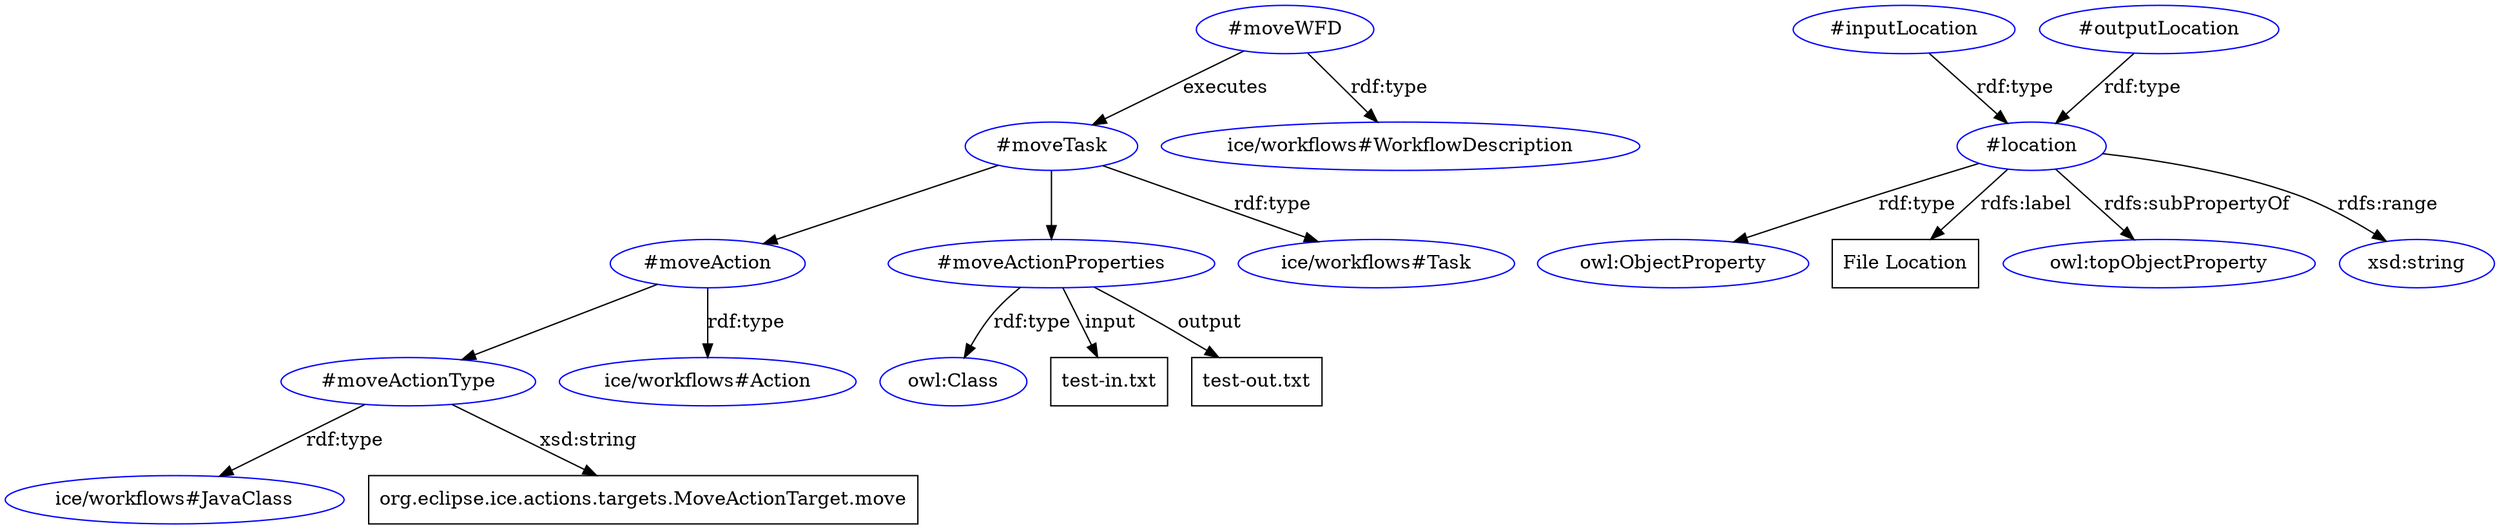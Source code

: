 digraph{
  charset="utf-8";

  // Edges
  "R#moveActionType" -> "Rice/workflows#JavaClass" [label="rdf:type"];
  "R#moveActionType" -> "Lorg.eclipse.ice.actions.targets.MoveActionTarget.move" [label="xsd:string"];
  "R#moveAction" -> "Rice/workflows#Action" [label="rdf:type"];
  "R#moveAction" -> "R#moveActionType" [label=""];
  "R#location" -> "Rhttp://www.w3.org/2002/07/owl#ObjectProperty" [label="rdf:type"];
  "R#location" -> "LFile Location" [label="rdfs:label"];
  "R#location" -> "Rhttp://www.w3.org/2002/07/owl#topObjectProperty" [label="rdfs:subPropertyOf"];
  "R#location" -> "Rhttp://www.w3.org/2001/XMLSchema#string" [label="rdfs:range"];
  "R#inputLocation" -> "R#location" [label="rdf:type"];
  "R#outputLocation" -> "R#location" [label="rdf:type"];
  "R#moveActionProperties" -> "Rhttp://www.w3.org/2002/07/owl#Class" [label="rdf:type"];
  "R#moveActionProperties" -> "Ltest-in.txt" [label="input"];
  "R#moveActionProperties" -> "Ltest-out.txt" [label="output"];
  "R#moveTask" -> "Rice/workflows#Task" [label="rdf:type"];
  "R#moveTask" -> "R#moveAction" [label=""];
  "R#moveTask" -> "R#moveActionProperties" [label=""];
  "R#moveWFD" -> "Rice/workflows#WorkflowDescription" [label="rdf:type"];
  "R#moveWFD" -> "R#moveTask" [label="executes"];

  // Nodes
  "LFile Location" [label="File Location",shape=record];
  "Lorg.eclipse.ice.actions.targets.MoveActionTarget.move" [label="org.eclipse.ice.actions.targets.MoveActionTarget.move",shape=record];
  "Ltest-in.txt" [label="test-in.txt",shape=record];
  "Ltest-out.txt" [label="test-out.txt",shape=record];
  "R#inputLocation" [URL="#inputLocation",label="#inputLocation",shape=ellipse,color=blue];
  "R#location" [URL="#location",label="#location",shape=ellipse,color=blue];
  "R#moveAction" [URL="#moveAction",label="#moveAction",shape=ellipse,color=blue];
  "R#moveActionProperties" [URL="#moveActionProperties",label="#moveActionProperties",shape=ellipse,color=blue];
  "R#moveActionType" [URL="#moveActionType",label="#moveActionType",shape=ellipse,color=blue];
  "R#moveTask" [URL="#moveTask",label="#moveTask",shape=ellipse,color=blue];
  "R#moveWFD" [URL="#moveWFD",label="#moveWFD",shape=ellipse,color=blue];
  "R#outputLocation" [URL="#outputLocation",label="#outputLocation",shape=ellipse,color=blue];
  "Rhttp://www.w3.org/2001/XMLSchema#string" [URL="http://www.w3.org/2001/XMLSchema#string",label="xsd:string",shape=ellipse,color=blue];
  "Rhttp://www.w3.org/2002/07/owl#Class" [URL="http://www.w3.org/2002/07/owl#Class",label="owl:Class",shape=ellipse,color=blue];
  "Rhttp://www.w3.org/2002/07/owl#ObjectProperty" [URL="http://www.w3.org/2002/07/owl#ObjectProperty",label="owl:ObjectProperty",shape=ellipse,color=blue];
  "Rhttp://www.w3.org/2002/07/owl#topObjectProperty" [URL="http://www.w3.org/2002/07/owl#topObjectProperty",label="owl:topObjectProperty",shape=ellipse,color=blue];
  "Rice/workflows#Action" [URL="ice/workflows#Action",label="ice/workflows#Action",shape=ellipse,color=blue];
  "Rice/workflows#JavaClass" [URL="ice/workflows#JavaClass",label="ice/workflows#JavaClass",shape=ellipse,color=blue];
  "Rice/workflows#Task" [URL="ice/workflows#Task",label="ice/workflows#Task",shape=ellipse,color=blue];
  "Rice/workflows#WorkflowDescription" [URL="ice/workflows#WorkflowDescription",label="ice/workflows#WorkflowDescription",shape=ellipse,color=blue];
}
